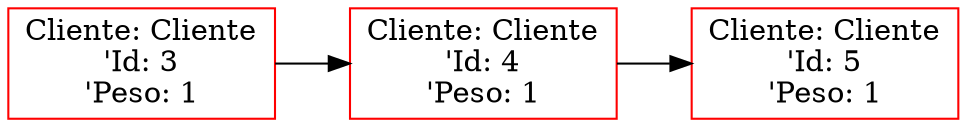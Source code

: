  digraph G {
 rankdir=LR;
 node0 [label="Cliente: Cliente\n'Id: 3\n'Peso: 1", color="red", shape="rectangle"];
 node1 [label="Cliente: Cliente\n'Id: 4\n'Peso: 1", color="red", shape="rectangle"];
 node0 -> node1 [dir="forward"];
 node2 [label="Cliente: Cliente\n'Id: 5\n'Peso: 1", color="red", shape="rectangle"];
 node1 -> node2 [dir="forward"];
 }
